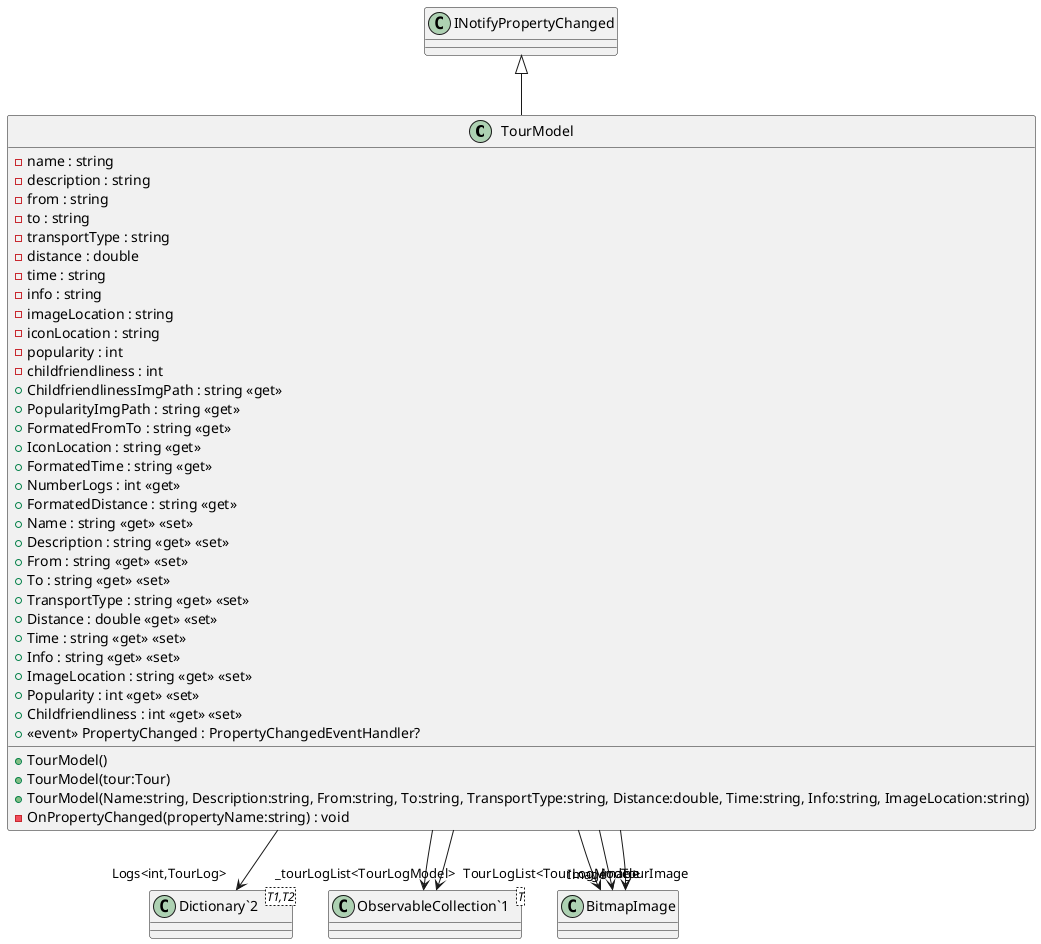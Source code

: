 @startuml
class TourModel {
    - name : string
    - description : string
    - from : string
    - to : string
    - transportType : string
    - distance : double
    - time : string
    - info : string
    - imageLocation : string
    - iconLocation : string
    - popularity : int
    - childfriendliness : int
    + TourModel()
    + TourModel(tour:Tour)
    + ChildfriendlinessImgPath : string <<get>>
    + PopularityImgPath : string <<get>>
    + FormatedFromTo : string <<get>>
    + IconLocation : string <<get>>
    + FormatedTime : string <<get>>
    + NumberLogs : int <<get>>
    + FormatedDistance : string <<get>>
    + Name : string <<get>> <<set>>
    + Description : string <<get>> <<set>>
    + From : string <<get>> <<set>>
    + To : string <<get>> <<set>>
    + TransportType : string <<get>> <<set>>
    + Distance : double <<get>> <<set>>
    + Time : string <<get>> <<set>>
    + Info : string <<get>> <<set>>
    + ImageLocation : string <<get>> <<set>>
    + Popularity : int <<get>> <<set>>
    + Childfriendliness : int <<get>> <<set>>
    + TourModel(Name:string, Description:string, From:string, To:string, TransportType:string, Distance:double, Time:string, Info:string, ImageLocation:string)
    +  <<event>> PropertyChanged : PropertyChangedEventHandler? 
    - OnPropertyChanged(propertyName:string) : void
}
class "Dictionary`2"<T1,T2> {
}
class "ObservableCollection`1"<T> {
}
INotifyPropertyChanged <|-- TourModel
TourModel --> "Logs<int,TourLog>" "Dictionary`2"
TourModel --> "image" BitmapImage
TourModel --> "TourImage" BitmapImage
TourModel --> "Image" BitmapImage
TourModel --> "_tourLogList<TourLogModel>" "ObservableCollection`1"
TourModel --> "TourLogList<TourLogModel>" "ObservableCollection`1"
@enduml
